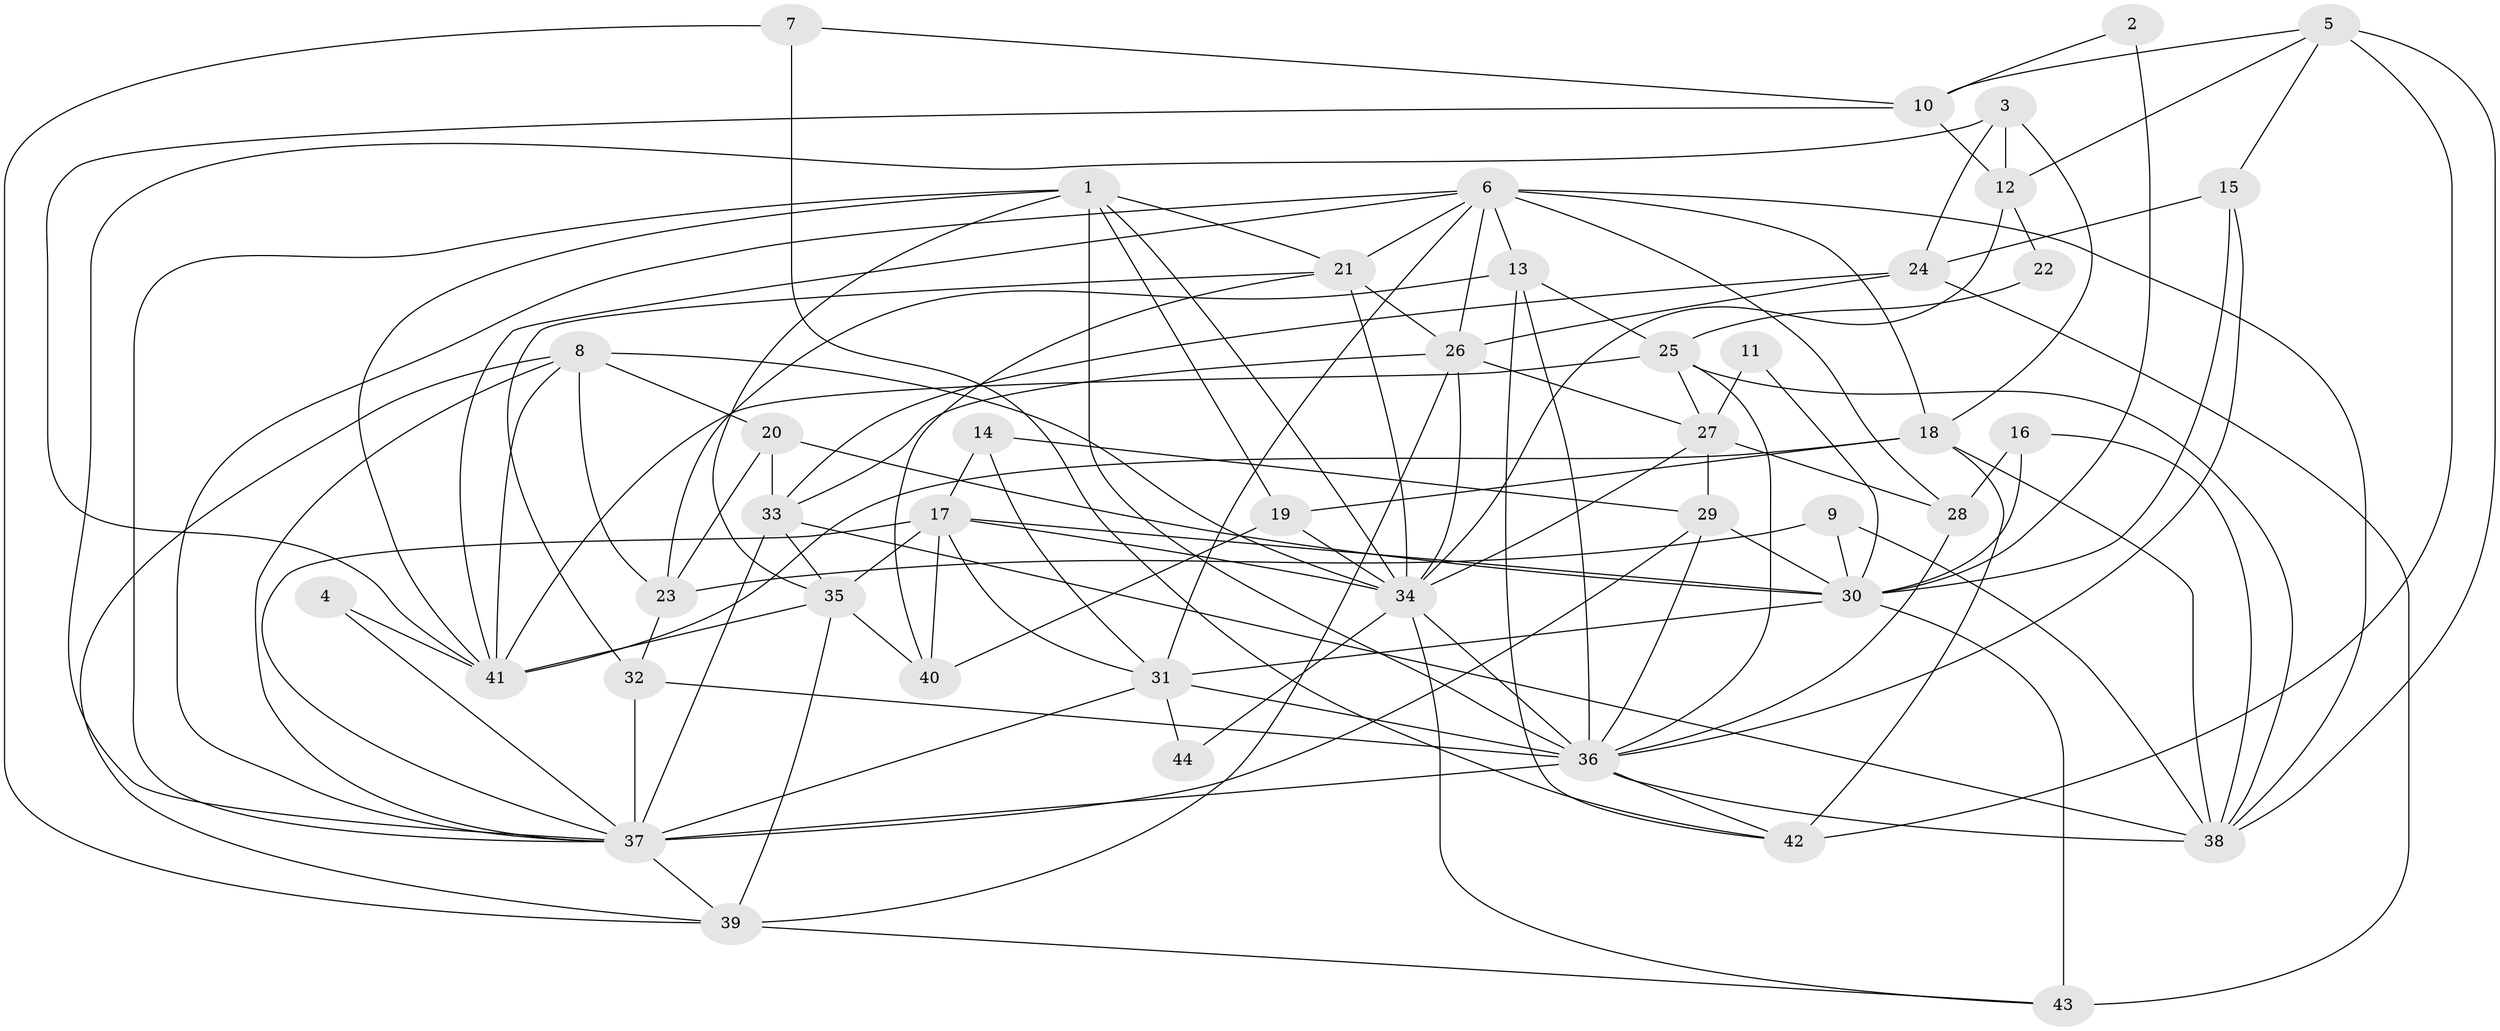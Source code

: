 // original degree distribution, {6: 0.056818181818181816, 3: 0.22727272727272727, 5: 0.25, 2: 0.125, 4: 0.3068181818181818, 7: 0.022727272727272728, 8: 0.011363636363636364}
// Generated by graph-tools (version 1.1) at 2025/26/03/09/25 03:26:12]
// undirected, 44 vertices, 120 edges
graph export_dot {
graph [start="1"]
  node [color=gray90,style=filled];
  1;
  2;
  3;
  4;
  5;
  6;
  7;
  8;
  9;
  10;
  11;
  12;
  13;
  14;
  15;
  16;
  17;
  18;
  19;
  20;
  21;
  22;
  23;
  24;
  25;
  26;
  27;
  28;
  29;
  30;
  31;
  32;
  33;
  34;
  35;
  36;
  37;
  38;
  39;
  40;
  41;
  42;
  43;
  44;
  1 -- 19 [weight=1.0];
  1 -- 21 [weight=1.0];
  1 -- 34 [weight=1.0];
  1 -- 35 [weight=1.0];
  1 -- 36 [weight=1.0];
  1 -- 37 [weight=1.0];
  1 -- 41 [weight=1.0];
  2 -- 10 [weight=1.0];
  2 -- 30 [weight=1.0];
  3 -- 12 [weight=1.0];
  3 -- 18 [weight=1.0];
  3 -- 24 [weight=1.0];
  3 -- 37 [weight=1.0];
  4 -- 37 [weight=1.0];
  4 -- 41 [weight=1.0];
  5 -- 10 [weight=1.0];
  5 -- 12 [weight=1.0];
  5 -- 15 [weight=1.0];
  5 -- 38 [weight=1.0];
  5 -- 42 [weight=2.0];
  6 -- 13 [weight=1.0];
  6 -- 18 [weight=1.0];
  6 -- 21 [weight=1.0];
  6 -- 26 [weight=1.0];
  6 -- 28 [weight=2.0];
  6 -- 31 [weight=1.0];
  6 -- 37 [weight=1.0];
  6 -- 38 [weight=1.0];
  6 -- 41 [weight=1.0];
  7 -- 10 [weight=1.0];
  7 -- 39 [weight=1.0];
  7 -- 42 [weight=1.0];
  8 -- 20 [weight=1.0];
  8 -- 23 [weight=1.0];
  8 -- 34 [weight=2.0];
  8 -- 37 [weight=1.0];
  8 -- 39 [weight=1.0];
  8 -- 41 [weight=1.0];
  9 -- 23 [weight=1.0];
  9 -- 30 [weight=1.0];
  9 -- 38 [weight=1.0];
  10 -- 12 [weight=1.0];
  10 -- 41 [weight=1.0];
  11 -- 27 [weight=1.0];
  11 -- 30 [weight=1.0];
  12 -- 22 [weight=1.0];
  12 -- 34 [weight=1.0];
  13 -- 23 [weight=1.0];
  13 -- 25 [weight=1.0];
  13 -- 36 [weight=1.0];
  13 -- 42 [weight=1.0];
  14 -- 17 [weight=2.0];
  14 -- 29 [weight=1.0];
  14 -- 31 [weight=1.0];
  15 -- 24 [weight=1.0];
  15 -- 30 [weight=1.0];
  15 -- 36 [weight=1.0];
  16 -- 28 [weight=1.0];
  16 -- 30 [weight=1.0];
  16 -- 38 [weight=1.0];
  17 -- 30 [weight=1.0];
  17 -- 31 [weight=1.0];
  17 -- 34 [weight=1.0];
  17 -- 35 [weight=1.0];
  17 -- 37 [weight=1.0];
  17 -- 40 [weight=1.0];
  18 -- 19 [weight=1.0];
  18 -- 38 [weight=1.0];
  18 -- 41 [weight=1.0];
  18 -- 42 [weight=1.0];
  19 -- 34 [weight=2.0];
  19 -- 40 [weight=1.0];
  20 -- 23 [weight=1.0];
  20 -- 30 [weight=1.0];
  20 -- 33 [weight=1.0];
  21 -- 26 [weight=1.0];
  21 -- 32 [weight=1.0];
  21 -- 34 [weight=1.0];
  21 -- 40 [weight=1.0];
  22 -- 25 [weight=1.0];
  23 -- 32 [weight=1.0];
  24 -- 26 [weight=1.0];
  24 -- 33 [weight=1.0];
  24 -- 43 [weight=2.0];
  25 -- 27 [weight=1.0];
  25 -- 36 [weight=1.0];
  25 -- 38 [weight=1.0];
  25 -- 41 [weight=1.0];
  26 -- 27 [weight=1.0];
  26 -- 33 [weight=1.0];
  26 -- 34 [weight=1.0];
  26 -- 39 [weight=1.0];
  27 -- 28 [weight=2.0];
  27 -- 29 [weight=1.0];
  27 -- 34 [weight=1.0];
  28 -- 36 [weight=1.0];
  29 -- 30 [weight=1.0];
  29 -- 36 [weight=1.0];
  29 -- 37 [weight=1.0];
  30 -- 31 [weight=1.0];
  30 -- 43 [weight=1.0];
  31 -- 36 [weight=1.0];
  31 -- 37 [weight=1.0];
  31 -- 44 [weight=1.0];
  32 -- 36 [weight=1.0];
  32 -- 37 [weight=2.0];
  33 -- 35 [weight=1.0];
  33 -- 37 [weight=1.0];
  33 -- 38 [weight=1.0];
  34 -- 36 [weight=1.0];
  34 -- 43 [weight=1.0];
  34 -- 44 [weight=1.0];
  35 -- 39 [weight=1.0];
  35 -- 40 [weight=1.0];
  35 -- 41 [weight=1.0];
  36 -- 37 [weight=1.0];
  36 -- 38 [weight=1.0];
  36 -- 42 [weight=1.0];
  37 -- 39 [weight=1.0];
  39 -- 43 [weight=1.0];
}
